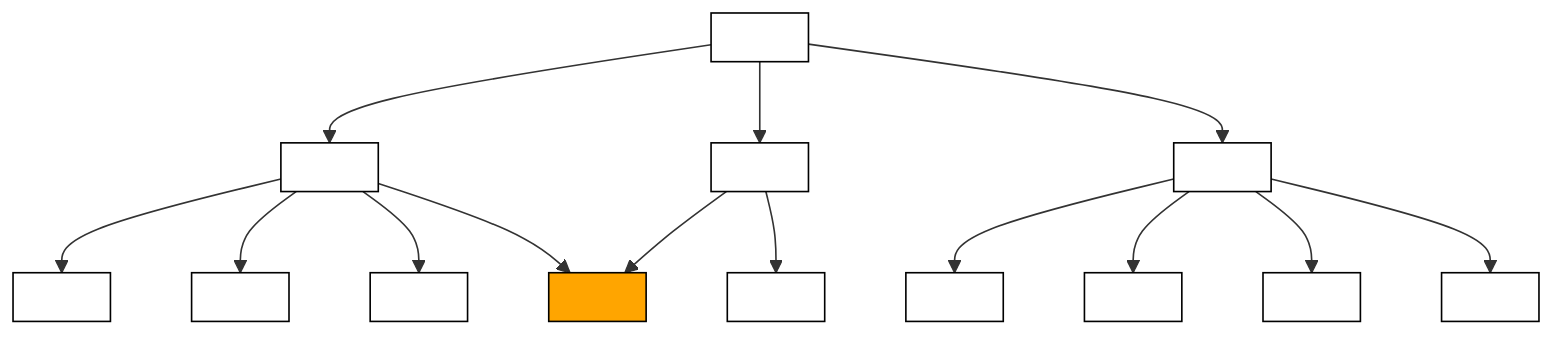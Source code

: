 graph TD
A[ ] --> B[ ]
A[ ] --> C[ ]
A[ ] --> D[ ]
B[ ] --> E[ ]
B[ ] --> F[ ]
B[ ] --> G[ ]
C[ ] --> H[ ]
C[ ] --> I[ ]
B[ ] --> H[ ]
D[ ] --> J[ ]
D[ ] --> K[ ]
D[ ] --> L[ ]
D[ ] --> M[ ]

classDef white fill:#ffffff,stroke:#000000;
class A,B,C,D,E,F,G,I,J,K,L,M white;

classDef orange fill:#FFA500,stroke:#000000;
class H orange;